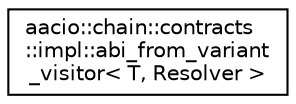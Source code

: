 digraph "Graphical Class Hierarchy"
{
  edge [fontname="Helvetica",fontsize="10",labelfontname="Helvetica",labelfontsize="10"];
  node [fontname="Helvetica",fontsize="10",shape=record];
  rankdir="LR";
  Node0 [label="aacio::chain::contracts\l::impl::abi_from_variant\l_visitor\< T, Resolver \>",height=0.2,width=0.4,color="black", fillcolor="white", style="filled",URL="$classaacio_1_1chain_1_1contracts_1_1impl_1_1abi__from__variant__visitor.html"];
}
